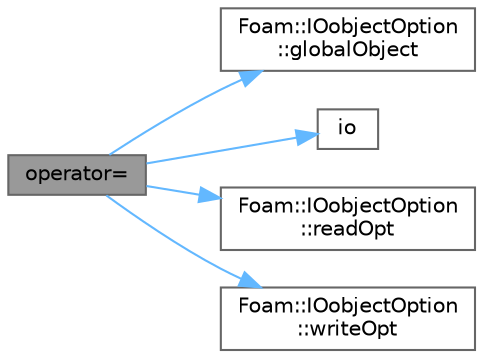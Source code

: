 digraph "operator="
{
 // LATEX_PDF_SIZE
  bgcolor="transparent";
  edge [fontname=Helvetica,fontsize=10,labelfontname=Helvetica,labelfontsize=10];
  node [fontname=Helvetica,fontsize=10,shape=box,height=0.2,width=0.4];
  rankdir="LR";
  Node1 [id="Node000001",label="operator=",height=0.2,width=0.4,color="gray40", fillcolor="grey60", style="filled", fontcolor="black",tooltip=" "];
  Node1 -> Node2 [id="edge1_Node000001_Node000002",color="steelblue1",style="solid",tooltip=" "];
  Node2 [id="Node000002",label="Foam::IOobjectOption\l::globalObject",height=0.2,width=0.4,color="grey40", fillcolor="white", style="filled",URL="$classFoam_1_1IOobjectOption.html#a361dd73140358e8efe666f5a5e89cb74",tooltip=" "];
  Node1 -> Node3 [id="edge2_Node000001_Node000003",color="steelblue1",style="solid",tooltip=" "];
  Node3 [id="Node000003",label="io",height=0.2,width=0.4,color="grey40", fillcolor="white", style="filled",URL="$lagrangian_2reactingParcelFoam_2createMeshesPostProcess_8H.html#a5b4575252c9e475bd8784f80e445a82d",tooltip=" "];
  Node1 -> Node4 [id="edge3_Node000001_Node000004",color="steelblue1",style="solid",tooltip=" "];
  Node4 [id="Node000004",label="Foam::IOobjectOption\l::readOpt",height=0.2,width=0.4,color="grey40", fillcolor="white", style="filled",URL="$classFoam_1_1IOobjectOption.html#a52f2d0b4f606b9b6cda660e5ba03b175",tooltip=" "];
  Node1 -> Node5 [id="edge4_Node000001_Node000005",color="steelblue1",style="solid",tooltip=" "];
  Node5 [id="Node000005",label="Foam::IOobjectOption\l::writeOpt",height=0.2,width=0.4,color="grey40", fillcolor="white", style="filled",URL="$classFoam_1_1IOobjectOption.html#a5423df7753d8187c826a034b7ee0b774",tooltip=" "];
}
